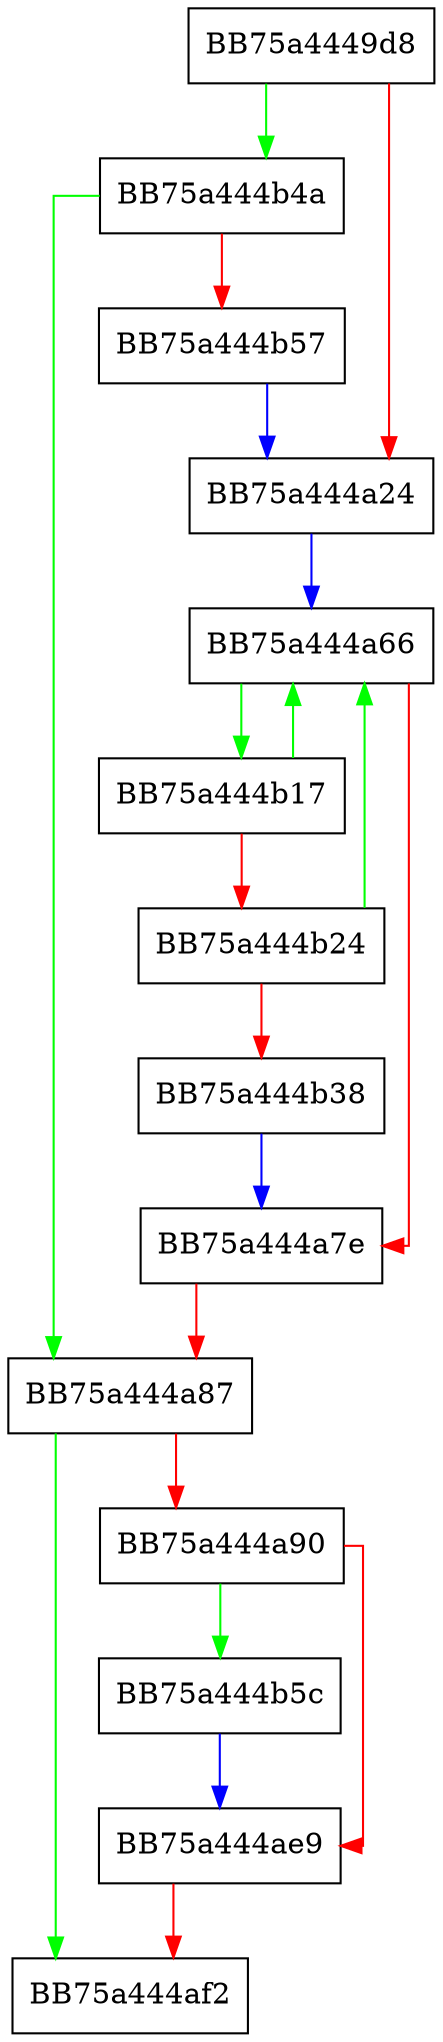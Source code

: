 digraph pea_set_attributes_postemu {
  node [shape="box"];
  graph [splines=ortho];
  BB75a4449d8 -> BB75a444b4a [color="green"];
  BB75a4449d8 -> BB75a444a24 [color="red"];
  BB75a444a24 -> BB75a444a66 [color="blue"];
  BB75a444a66 -> BB75a444b17 [color="green"];
  BB75a444a66 -> BB75a444a7e [color="red"];
  BB75a444a7e -> BB75a444a87 [color="red"];
  BB75a444a87 -> BB75a444af2 [color="green"];
  BB75a444a87 -> BB75a444a90 [color="red"];
  BB75a444a90 -> BB75a444b5c [color="green"];
  BB75a444a90 -> BB75a444ae9 [color="red"];
  BB75a444ae9 -> BB75a444af2 [color="red"];
  BB75a444b17 -> BB75a444a66 [color="green"];
  BB75a444b17 -> BB75a444b24 [color="red"];
  BB75a444b24 -> BB75a444a66 [color="green"];
  BB75a444b24 -> BB75a444b38 [color="red"];
  BB75a444b38 -> BB75a444a7e [color="blue"];
  BB75a444b4a -> BB75a444a87 [color="green"];
  BB75a444b4a -> BB75a444b57 [color="red"];
  BB75a444b57 -> BB75a444a24 [color="blue"];
  BB75a444b5c -> BB75a444ae9 [color="blue"];
}